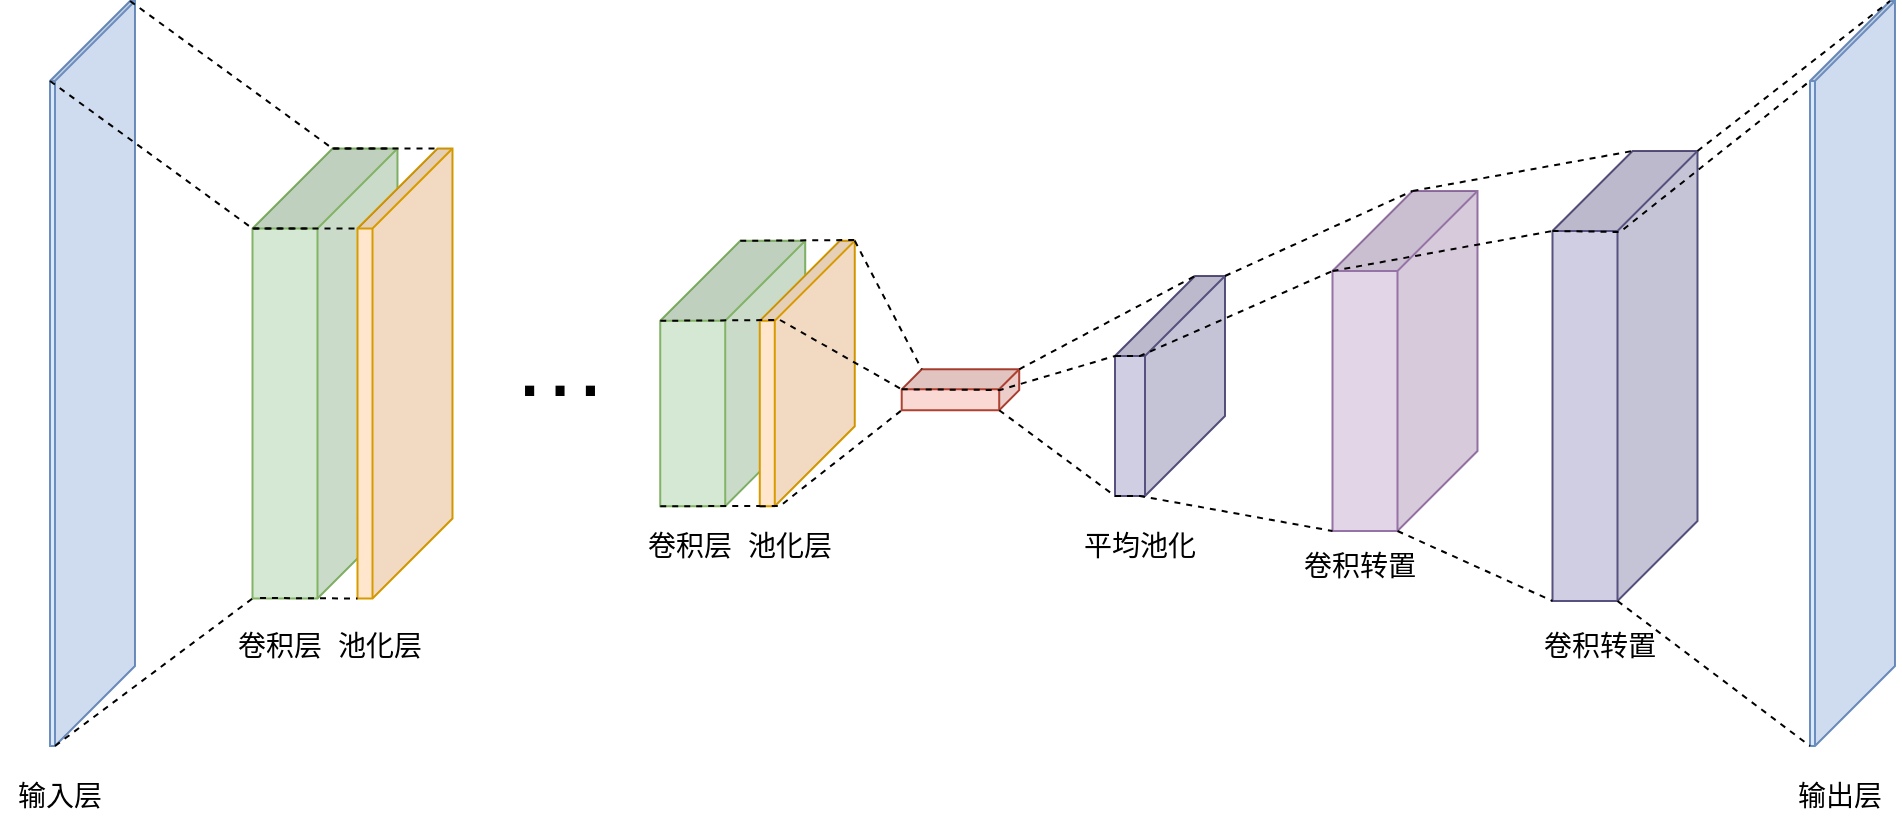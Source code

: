<mxfile version="24.9.0">
  <diagram name="第 1 页" id="4hH32cxptq7uvTui47g1">
    <mxGraphModel dx="1188" dy="658" grid="1" gridSize="10" guides="1" tooltips="1" connect="1" arrows="1" fold="1" page="1" pageScale="1" pageWidth="827" pageHeight="1169" math="0" shadow="0">
      <root>
        <mxCell id="0" />
        <mxCell id="1" parent="0" />
        <mxCell id="TIhhuiZCbJX4v3cowTSj-1" value="" style="shape=cube;whiteSpace=wrap;html=1;boundedLbl=1;backgroundOutline=1;darkOpacity=0.05;darkOpacity2=0.1;size=40;rotation=90;fillColor=#dae8fc;strokeColor=#6c8ebf;" vertex="1" parent="1">
          <mxGeometry x="-90" y="337.5" width="372.5" height="42.5" as="geometry" />
        </mxCell>
        <mxCell id="TIhhuiZCbJX4v3cowTSj-3" value="" style="shape=cube;whiteSpace=wrap;html=1;boundedLbl=1;backgroundOutline=1;darkOpacity=0.05;darkOpacity2=0.1;rotation=90;size=40;fillColor=#d5e8d4;strokeColor=#82b366;" vertex="1" parent="1">
          <mxGeometry x="100" y="322.5" width="225" height="72.5" as="geometry" />
        </mxCell>
        <mxCell id="TIhhuiZCbJX4v3cowTSj-4" value="" style="shape=cube;whiteSpace=wrap;html=1;boundedLbl=1;backgroundOutline=1;darkOpacity=0.05;darkOpacity2=0.1;rotation=90;size=40;fillColor=#ffe6cc;strokeColor=#d79b00;" vertex="1" parent="1">
          <mxGeometry x="140" y="335" width="225" height="47.5" as="geometry" />
        </mxCell>
        <mxCell id="TIhhuiZCbJX4v3cowTSj-6" value="" style="shape=cube;whiteSpace=wrap;html=1;boundedLbl=1;backgroundOutline=1;darkOpacity=0.05;darkOpacity2=0.1;rotation=90;size=10;fillColor=#fad9d5;strokeColor=#ae4132;" vertex="1" parent="1">
          <mxGeometry x="520" y="337.5" width="20.46" height="58.75" as="geometry" />
        </mxCell>
        <mxCell id="TIhhuiZCbJX4v3cowTSj-7" value="" style="shape=cube;whiteSpace=wrap;html=1;boundedLbl=1;backgroundOutline=1;darkOpacity=0.05;darkOpacity2=0.1;size=40;rotation=90;fillColor=#dae8fc;strokeColor=#6c8ebf;" vertex="1" parent="1">
          <mxGeometry x="790" y="337.5" width="372.5" height="42.5" as="geometry" />
        </mxCell>
        <mxCell id="TIhhuiZCbJX4v3cowTSj-8" value="" style="shape=cube;whiteSpace=wrap;html=1;boundedLbl=1;backgroundOutline=1;darkOpacity=0.05;darkOpacity2=0.1;rotation=90;size=40;fillColor=#e1d5e7;strokeColor=#9673a6;" vertex="1" parent="1">
          <mxGeometry x="667.5" y="316.25" width="170" height="72.5" as="geometry" />
        </mxCell>
        <mxCell id="TIhhuiZCbJX4v3cowTSj-9" value="" style="shape=cube;whiteSpace=wrap;html=1;boundedLbl=1;backgroundOutline=1;darkOpacity=0.05;darkOpacity2=0.1;rotation=90;size=40;fillColor=#d0cee2;strokeColor=#56517e;" vertex="1" parent="1">
          <mxGeometry x="750" y="323.75" width="225" height="72.5" as="geometry" />
        </mxCell>
        <mxCell id="TIhhuiZCbJX4v3cowTSj-10" value="" style="shape=cube;whiteSpace=wrap;html=1;boundedLbl=1;backgroundOutline=1;darkOpacity=0.05;darkOpacity2=0.1;rotation=90;size=40;fillColor=#d0cee2;strokeColor=#56517e;" vertex="1" parent="1">
          <mxGeometry x="580" y="337.5" width="110" height="55" as="geometry" />
        </mxCell>
        <mxCell id="TIhhuiZCbJX4v3cowTSj-12" value="" style="endArrow=none;dashed=1;html=1;rounded=0;exitX=0;exitY=0;exitDx=40;exitDy=42.5;exitPerimeter=0;entryX=0;entryY=0;entryDx=40;entryDy=72.5;entryPerimeter=0;" edge="1" parent="1" source="TIhhuiZCbJX4v3cowTSj-1" target="TIhhuiZCbJX4v3cowTSj-3">
          <mxGeometry width="50" height="50" relative="1" as="geometry">
            <mxPoint x="570" y="490" as="sourcePoint" />
            <mxPoint x="620" y="440" as="targetPoint" />
          </mxGeometry>
        </mxCell>
        <mxCell id="TIhhuiZCbJX4v3cowTSj-14" value="" style="endArrow=none;dashed=1;html=1;rounded=0;exitX=0;exitY=0;exitDx=0;exitDy=2.5;exitPerimeter=0;entryX=0;entryY=0;entryDx=0;entryDy=32.5;entryPerimeter=0;" edge="1" parent="1" source="TIhhuiZCbJX4v3cowTSj-1" target="TIhhuiZCbJX4v3cowTSj-3">
          <mxGeometry width="50" height="50" relative="1" as="geometry">
            <mxPoint x="450" y="590" as="sourcePoint" />
            <mxPoint x="500" y="540" as="targetPoint" />
          </mxGeometry>
        </mxCell>
        <mxCell id="TIhhuiZCbJX4v3cowTSj-20" value="" style="endArrow=none;dashed=1;html=1;rounded=0;exitX=0;exitY=0;exitDx=372.5;exitDy=40;exitPerimeter=0;entryX=1;entryY=1;entryDx=0;entryDy=0;entryPerimeter=0;" edge="1" parent="1" source="TIhhuiZCbJX4v3cowTSj-1" target="TIhhuiZCbJX4v3cowTSj-3">
          <mxGeometry width="50" height="50" relative="1" as="geometry">
            <mxPoint x="85" y="223" as="sourcePoint" />
            <mxPoint x="186" y="296" as="targetPoint" />
          </mxGeometry>
        </mxCell>
        <mxCell id="TIhhuiZCbJX4v3cowTSj-22" value="" style="endArrow=none;dashed=1;html=1;rounded=0;exitX=0;exitY=0;exitDx=40;exitDy=72.5;exitPerimeter=0;entryX=0;entryY=0;entryDx=40;entryDy=72.5;entryPerimeter=0;" edge="1" parent="1" source="TIhhuiZCbJX4v3cowTSj-4" target="TIhhuiZCbJX4v3cowTSj-3">
          <mxGeometry width="50" height="50" relative="1" as="geometry">
            <mxPoint x="105" y="243" as="sourcePoint" />
            <mxPoint x="260" y="300" as="targetPoint" />
          </mxGeometry>
        </mxCell>
        <mxCell id="TIhhuiZCbJX4v3cowTSj-23" value="" style="endArrow=none;dashed=1;html=1;rounded=0;exitX=0;exitY=0;exitDx=0;exitDy=32.5;exitPerimeter=0;entryX=0;entryY=0;entryDx=0;entryDy=32.5;entryPerimeter=0;" edge="1" parent="1" source="TIhhuiZCbJX4v3cowTSj-4" target="TIhhuiZCbJX4v3cowTSj-3">
          <mxGeometry width="50" height="50" relative="1" as="geometry">
            <mxPoint x="325" y="250" as="sourcePoint" />
            <mxPoint x="215" y="250" as="targetPoint" />
          </mxGeometry>
        </mxCell>
        <mxCell id="TIhhuiZCbJX4v3cowTSj-24" value="" style="endArrow=none;dashed=1;html=1;rounded=0;entryX=1;entryY=1;entryDx=0;entryDy=0;entryPerimeter=0;" edge="1" parent="1" target="TIhhuiZCbJX4v3cowTSj-4">
          <mxGeometry width="50" height="50" relative="1" as="geometry">
            <mxPoint x="180" y="471" as="sourcePoint" />
            <mxPoint x="300" y="490" as="targetPoint" />
          </mxGeometry>
        </mxCell>
        <mxCell id="TIhhuiZCbJX4v3cowTSj-32" value="" style="endArrow=none;dashed=1;html=1;rounded=0;exitX=0;exitY=0;exitDx=20.46;exitDy=10;exitPerimeter=0;entryX=1;entryY=1;entryDx=0;entryDy=0;entryPerimeter=0;" edge="1" parent="1" source="TIhhuiZCbJX4v3cowTSj-6" target="TIhhuiZCbJX4v3cowTSj-10">
          <mxGeometry width="50" height="50" relative="1" as="geometry">
            <mxPoint x="530" y="440" as="sourcePoint" />
            <mxPoint x="580" y="390" as="targetPoint" />
          </mxGeometry>
        </mxCell>
        <mxCell id="TIhhuiZCbJX4v3cowTSj-33" value="" style="endArrow=none;dashed=1;html=1;rounded=0;exitX=0;exitY=0;exitDx=0;exitDy=0;exitPerimeter=0;entryX=0;entryY=0;entryDx=0;entryDy=15;entryPerimeter=0;" edge="1" parent="1" source="TIhhuiZCbJX4v3cowTSj-6" target="TIhhuiZCbJX4v3cowTSj-10">
          <mxGeometry width="50" height="50" relative="1" as="geometry">
            <mxPoint x="580" y="500" as="sourcePoint" />
            <mxPoint x="630" y="450" as="targetPoint" />
          </mxGeometry>
        </mxCell>
        <mxCell id="TIhhuiZCbJX4v3cowTSj-34" value="" style="endArrow=none;dashed=1;html=1;rounded=0;exitX=0;exitY=0;exitDx=10;exitDy=58.75;exitPerimeter=0;entryX=0;entryY=0;entryDx=40;entryDy=55;entryPerimeter=0;" edge="1" parent="1" source="TIhhuiZCbJX4v3cowTSj-6" target="TIhhuiZCbJX4v3cowTSj-10">
          <mxGeometry width="50" height="50" relative="1" as="geometry">
            <mxPoint x="620" y="470" as="sourcePoint" />
            <mxPoint x="670" y="420" as="targetPoint" />
            <Array as="points">
              <mxPoint x="550" y="367" />
            </Array>
          </mxGeometry>
        </mxCell>
        <mxCell id="TIhhuiZCbJX4v3cowTSj-35" value="" style="endArrow=none;dashed=1;html=1;rounded=0;exitX=1;exitY=1;exitDx=0;exitDy=0;exitPerimeter=0;entryX=1;entryY=1;entryDx=0;entryDy=0;entryPerimeter=0;" edge="1" parent="1" source="TIhhuiZCbJX4v3cowTSj-10" target="TIhhuiZCbJX4v3cowTSj-8">
          <mxGeometry width="50" height="50" relative="1" as="geometry">
            <mxPoint x="570" y="490" as="sourcePoint" />
            <mxPoint x="620" y="440" as="targetPoint" />
            <Array as="points">
              <mxPoint x="620" y="420" />
            </Array>
          </mxGeometry>
        </mxCell>
        <mxCell id="TIhhuiZCbJX4v3cowTSj-36" value="" style="endArrow=none;dashed=1;html=1;rounded=0;exitX=0;exitY=0;exitDx=40;exitDy=55;exitPerimeter=0;entryX=0;entryY=0;entryDx=40;entryDy=72.5;entryPerimeter=0;" edge="1" parent="1" source="TIhhuiZCbJX4v3cowTSj-10" target="TIhhuiZCbJX4v3cowTSj-8">
          <mxGeometry width="50" height="50" relative="1" as="geometry">
            <mxPoint x="540" y="500" as="sourcePoint" />
            <mxPoint x="590" y="450" as="targetPoint" />
            <Array as="points">
              <mxPoint x="620" y="350" />
            </Array>
          </mxGeometry>
        </mxCell>
        <mxCell id="TIhhuiZCbJX4v3cowTSj-37" value="" style="endArrow=none;dashed=1;html=1;rounded=0;exitX=0;exitY=0;exitDx=0;exitDy=0;exitPerimeter=0;entryX=0;entryY=0;entryDx=0;entryDy=32.5;entryPerimeter=0;" edge="1" parent="1" source="TIhhuiZCbJX4v3cowTSj-10" target="TIhhuiZCbJX4v3cowTSj-8">
          <mxGeometry width="50" height="50" relative="1" as="geometry">
            <mxPoint x="650" y="550" as="sourcePoint" />
            <mxPoint x="700" y="500" as="targetPoint" />
          </mxGeometry>
        </mxCell>
        <mxCell id="TIhhuiZCbJX4v3cowTSj-38" value="" style="endArrow=none;dashed=1;html=1;rounded=0;exitX=0;exitY=0;exitDx=170;exitDy=40;exitPerimeter=0;entryX=1;entryY=1;entryDx=0;entryDy=0;entryPerimeter=0;" edge="1" parent="1" source="TIhhuiZCbJX4v3cowTSj-8" target="TIhhuiZCbJX4v3cowTSj-9">
          <mxGeometry width="50" height="50" relative="1" as="geometry">
            <mxPoint x="810" y="550" as="sourcePoint" />
            <mxPoint x="860" y="500" as="targetPoint" />
          </mxGeometry>
        </mxCell>
        <mxCell id="TIhhuiZCbJX4v3cowTSj-39" value="" style="endArrow=none;dashed=1;html=1;rounded=0;exitX=0;exitY=0;exitDx=40;exitDy=72.5;exitPerimeter=0;entryX=0;entryY=0;entryDx=40;entryDy=72.5;entryPerimeter=0;" edge="1" parent="1" source="TIhhuiZCbJX4v3cowTSj-8" target="TIhhuiZCbJX4v3cowTSj-9">
          <mxGeometry width="50" height="50" relative="1" as="geometry">
            <mxPoint x="750.25" y="300.5" as="sourcePoint" />
            <mxPoint x="827.25" y="300.5" as="targetPoint" />
          </mxGeometry>
        </mxCell>
        <mxCell id="TIhhuiZCbJX4v3cowTSj-41" value="" style="endArrow=none;dashed=1;html=1;rounded=0;exitX=0;exitY=0;exitDx=0;exitDy=32.5;exitPerimeter=0;entryX=0;entryY=0;entryDx=0;entryDy=32.5;entryPerimeter=0;" edge="1" parent="1" source="TIhhuiZCbJX4v3cowTSj-8" target="TIhhuiZCbJX4v3cowTSj-9">
          <mxGeometry width="50" height="50" relative="1" as="geometry">
            <mxPoint x="759" y="483" as="sourcePoint" />
            <mxPoint x="836" y="483" as="targetPoint" />
          </mxGeometry>
        </mxCell>
        <mxCell id="TIhhuiZCbJX4v3cowTSj-42" value="" style="endArrow=none;dashed=1;html=1;rounded=0;exitX=0;exitY=0;exitDx=225;exitDy=40;exitPerimeter=0;entryX=1;entryY=1;entryDx=0;entryDy=0;entryPerimeter=0;" edge="1" parent="1" source="TIhhuiZCbJX4v3cowTSj-9" target="TIhhuiZCbJX4v3cowTSj-7">
          <mxGeometry width="50" height="50" relative="1" as="geometry">
            <mxPoint x="769" y="493" as="sourcePoint" />
            <mxPoint x="846" y="493" as="targetPoint" />
          </mxGeometry>
        </mxCell>
        <mxCell id="TIhhuiZCbJX4v3cowTSj-43" value="" style="endArrow=none;dashed=1;html=1;rounded=0;exitX=0;exitY=0;exitDx=0;exitDy=0;exitPerimeter=0;entryX=0;entryY=0;entryDx=0;entryDy=2.5;entryPerimeter=0;" edge="1" parent="1" source="TIhhuiZCbJX4v3cowTSj-9" target="TIhhuiZCbJX4v3cowTSj-7">
          <mxGeometry width="50" height="50" relative="1" as="geometry">
            <mxPoint x="779" y="503" as="sourcePoint" />
            <mxPoint x="856" y="503" as="targetPoint" />
          </mxGeometry>
        </mxCell>
        <mxCell id="TIhhuiZCbJX4v3cowTSj-44" value="" style="endArrow=none;dashed=1;html=1;rounded=0;exitX=0;exitY=0;exitDx=40;exitDy=72.5;exitPerimeter=0;entryX=0;entryY=0;entryDx=40;entryDy=42.5;entryPerimeter=0;" edge="1" parent="1" source="TIhhuiZCbJX4v3cowTSj-9" target="TIhhuiZCbJX4v3cowTSj-7">
          <mxGeometry width="50" height="50" relative="1" as="geometry">
            <mxPoint x="789" y="513" as="sourcePoint" />
            <mxPoint x="866" y="513" as="targetPoint" />
            <Array as="points">
              <mxPoint x="860" y="288" />
            </Array>
          </mxGeometry>
        </mxCell>
        <mxCell id="TIhhuiZCbJX4v3cowTSj-45" value="&lt;font style=&quot;font-size: 14px;&quot;&gt;输入层&lt;/font&gt;" style="text;html=1;align=center;verticalAlign=middle;whiteSpace=wrap;rounded=0;" vertex="1" parent="1">
          <mxGeometry x="50" y="555" width="60" height="30" as="geometry" />
        </mxCell>
        <mxCell id="TIhhuiZCbJX4v3cowTSj-50" value="" style="endArrow=none;dashed=1;html=1;rounded=0;exitX=0;exitY=0;exitDx=40;exitDy=72.5;exitPerimeter=0;entryX=0;entryY=0;entryDx=40;entryDy=47.5;entryPerimeter=0;" edge="1" parent="1" source="TIhhuiZCbJX4v3cowTSj-3" target="TIhhuiZCbJX4v3cowTSj-4">
          <mxGeometry width="50" height="50" relative="1" as="geometry">
            <mxPoint x="390" y="560" as="sourcePoint" />
            <mxPoint x="440" y="510" as="targetPoint" />
          </mxGeometry>
        </mxCell>
        <mxCell id="TIhhuiZCbJX4v3cowTSj-51" value="" style="endArrow=none;dashed=1;html=1;rounded=0;exitX=0;exitY=0;exitDx=0;exitDy=32.5;exitPerimeter=0;entryX=0;entryY=0;entryDx=0;entryDy=7.5;entryPerimeter=0;" edge="1" parent="1" source="TIhhuiZCbJX4v3cowTSj-3" target="TIhhuiZCbJX4v3cowTSj-4">
          <mxGeometry width="50" height="50" relative="1" as="geometry">
            <mxPoint x="440" y="610" as="sourcePoint" />
            <mxPoint x="490" y="560" as="targetPoint" />
          </mxGeometry>
        </mxCell>
        <mxCell id="TIhhuiZCbJX4v3cowTSj-52" value="" style="shape=cube;whiteSpace=wrap;html=1;boundedLbl=1;backgroundOutline=1;darkOpacity=0.05;darkOpacity2=0.1;rotation=90;size=40;fillColor=#d5e8d4;strokeColor=#82b366;" vertex="1" parent="1">
          <mxGeometry x="350" y="322.5" width="132.73" height="72.5" as="geometry" />
        </mxCell>
        <mxCell id="TIhhuiZCbJX4v3cowTSj-53" value="" style="shape=cube;whiteSpace=wrap;html=1;boundedLbl=1;backgroundOutline=1;darkOpacity=0.05;darkOpacity2=0.1;rotation=90;size=40;fillColor=#ffe6cc;strokeColor=#d79b00;" vertex="1" parent="1">
          <mxGeometry x="387.27" y="335" width="132.73" height="47.5" as="geometry" />
        </mxCell>
        <mxCell id="TIhhuiZCbJX4v3cowTSj-59" value="" style="endArrow=none;dashed=1;html=1;rounded=0;exitX=0;exitY=0;exitDx=0;exitDy=0;exitPerimeter=0;entryX=0;entryY=0;entryDx=0;entryDy=48.75;entryPerimeter=0;" edge="1" parent="1" source="TIhhuiZCbJX4v3cowTSj-53" target="TIhhuiZCbJX4v3cowTSj-6">
          <mxGeometry width="50" height="50" relative="1" as="geometry">
            <mxPoint x="530" y="520" as="sourcePoint" />
            <mxPoint x="580" y="470" as="targetPoint" />
          </mxGeometry>
        </mxCell>
        <mxCell id="TIhhuiZCbJX4v3cowTSj-60" value="" style="endArrow=none;dashed=1;html=1;rounded=0;entryX=0;entryY=0;entryDx=10;entryDy=58.75;entryPerimeter=0;" edge="1" parent="1" target="TIhhuiZCbJX4v3cowTSj-6">
          <mxGeometry width="50" height="50" relative="1" as="geometry">
            <mxPoint x="440" y="332" as="sourcePoint" />
            <mxPoint x="670" y="530" as="targetPoint" />
          </mxGeometry>
        </mxCell>
        <mxCell id="TIhhuiZCbJX4v3cowTSj-61" value="" style="endArrow=none;dashed=1;html=1;rounded=0;exitX=1;exitY=1;exitDx=0;exitDy=0;exitPerimeter=0;entryX=1;entryY=1;entryDx=0;entryDy=0;entryPerimeter=0;" edge="1" parent="1" source="TIhhuiZCbJX4v3cowTSj-53" target="TIhhuiZCbJX4v3cowTSj-6">
          <mxGeometry width="50" height="50" relative="1" as="geometry">
            <mxPoint x="600" y="510" as="sourcePoint" />
            <mxPoint x="650" y="460" as="targetPoint" />
            <Array as="points">
              <mxPoint x="440" y="425" />
            </Array>
          </mxGeometry>
        </mxCell>
        <mxCell id="TIhhuiZCbJX4v3cowTSj-62" value="" style="endArrow=none;dashed=1;html=1;rounded=0;exitX=0;exitY=0;exitDx=40;exitDy=72.5;exitPerimeter=0;" edge="1" parent="1" source="TIhhuiZCbJX4v3cowTSj-52">
          <mxGeometry width="50" height="50" relative="1" as="geometry">
            <mxPoint x="390" y="520" as="sourcePoint" />
            <mxPoint x="440" y="332" as="targetPoint" />
          </mxGeometry>
        </mxCell>
        <mxCell id="TIhhuiZCbJX4v3cowTSj-63" value="" style="endArrow=none;dashed=1;html=1;rounded=0;exitX=0;exitY=0;exitDx=0;exitDy=32.5;exitPerimeter=0;" edge="1" parent="1" source="TIhhuiZCbJX4v3cowTSj-52">
          <mxGeometry width="50" height="50" relative="1" as="geometry">
            <mxPoint x="500" y="570" as="sourcePoint" />
            <mxPoint x="480" y="292" as="targetPoint" />
          </mxGeometry>
        </mxCell>
        <mxCell id="TIhhuiZCbJX4v3cowTSj-64" value="" style="endArrow=none;dashed=1;html=1;rounded=0;exitX=1;exitY=1;exitDx=0;exitDy=0;exitPerimeter=0;" edge="1" parent="1" source="TIhhuiZCbJX4v3cowTSj-52">
          <mxGeometry width="50" height="50" relative="1" as="geometry">
            <mxPoint x="670" y="590" as="sourcePoint" />
            <mxPoint x="430" y="425" as="targetPoint" />
          </mxGeometry>
        </mxCell>
        <mxCell id="TIhhuiZCbJX4v3cowTSj-65" value="&lt;font style=&quot;font-size: 48px;&quot;&gt;…&lt;/font&gt;" style="text;html=1;align=center;verticalAlign=middle;whiteSpace=wrap;rounded=0;" vertex="1" parent="1">
          <mxGeometry x="300" y="337.5" width="60" height="30" as="geometry" />
        </mxCell>
        <mxCell id="TIhhuiZCbJX4v3cowTSj-66" value="&lt;font style=&quot;font-size: 14px;&quot;&gt;卷积层&lt;/font&gt;" style="text;html=1;align=center;verticalAlign=middle;whiteSpace=wrap;rounded=0;" vertex="1" parent="1">
          <mxGeometry x="160" y="480" width="60" height="30" as="geometry" />
        </mxCell>
        <mxCell id="TIhhuiZCbJX4v3cowTSj-67" value="&lt;font style=&quot;font-size: 14px;&quot;&gt;池化层&lt;/font&gt;" style="text;html=1;align=center;verticalAlign=middle;whiteSpace=wrap;rounded=0;" vertex="1" parent="1">
          <mxGeometry x="210" y="480" width="60" height="30" as="geometry" />
        </mxCell>
        <mxCell id="TIhhuiZCbJX4v3cowTSj-68" value="&lt;font style=&quot;font-size: 14px;&quot;&gt;卷积层&lt;/font&gt;" style="text;html=1;align=center;verticalAlign=middle;whiteSpace=wrap;rounded=0;" vertex="1" parent="1">
          <mxGeometry x="365" y="430" width="60" height="30" as="geometry" />
        </mxCell>
        <mxCell id="TIhhuiZCbJX4v3cowTSj-69" value="&lt;font style=&quot;font-size: 14px;&quot;&gt;池化层&lt;/font&gt;" style="text;html=1;align=center;verticalAlign=middle;whiteSpace=wrap;rounded=0;" vertex="1" parent="1">
          <mxGeometry x="415" y="430" width="60" height="30" as="geometry" />
        </mxCell>
        <mxCell id="TIhhuiZCbJX4v3cowTSj-70" value="&lt;font style=&quot;font-size: 14px;&quot;&gt;平均池化&lt;/font&gt;" style="text;html=1;align=center;verticalAlign=middle;whiteSpace=wrap;rounded=0;" vertex="1" parent="1">
          <mxGeometry x="590" y="430" width="60" height="30" as="geometry" />
        </mxCell>
        <mxCell id="TIhhuiZCbJX4v3cowTSj-71" value="&lt;font style=&quot;font-size: 14px;&quot;&gt;卷积转置&lt;/font&gt;" style="text;html=1;align=center;verticalAlign=middle;whiteSpace=wrap;rounded=0;" vertex="1" parent="1">
          <mxGeometry x="700" y="440" width="60" height="30" as="geometry" />
        </mxCell>
        <mxCell id="TIhhuiZCbJX4v3cowTSj-72" value="&lt;font style=&quot;font-size: 14px;&quot;&gt;卷积转置&lt;/font&gt;" style="text;html=1;align=center;verticalAlign=middle;whiteSpace=wrap;rounded=0;" vertex="1" parent="1">
          <mxGeometry x="820" y="480" width="60" height="30" as="geometry" />
        </mxCell>
        <mxCell id="TIhhuiZCbJX4v3cowTSj-73" value="&lt;font style=&quot;font-size: 14px;&quot;&gt;输出层&lt;/font&gt;" style="text;html=1;align=center;verticalAlign=middle;whiteSpace=wrap;rounded=0;" vertex="1" parent="1">
          <mxGeometry x="940" y="555" width="60" height="30" as="geometry" />
        </mxCell>
      </root>
    </mxGraphModel>
  </diagram>
</mxfile>
